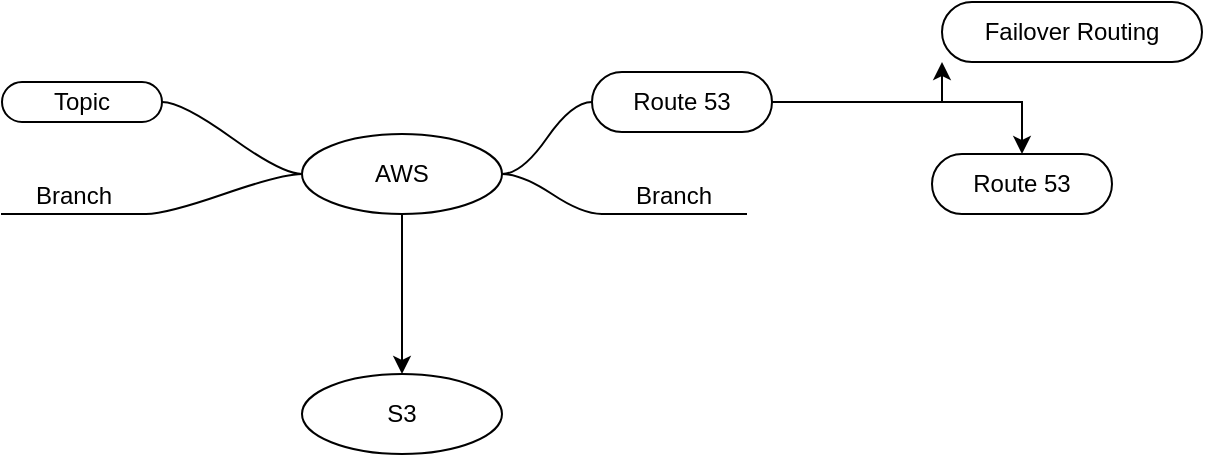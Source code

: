 <mxfile version="20.2.5" type="github"><diagram id="dn0aJ2lBILVWxLDr2Y0J" name="Page-1"><mxGraphModel dx="3338" dy="1449" grid="0" gridSize="10" guides="1" tooltips="1" connect="1" arrows="1" fold="1" page="0" pageScale="1" pageWidth="850" pageHeight="1100" math="0" shadow="0"><root><mxCell id="0"/><mxCell id="1" parent="0"/><mxCell id="amv6Bv_DKFXaXTUwsdWB-2" value="" style="edgeStyle=entityRelationEdgeStyle;startArrow=none;endArrow=none;segment=10;curved=1;rounded=0;" edge="1" parent="1" source="amv6Bv_DKFXaXTUwsdWB-7" target="amv6Bv_DKFXaXTUwsdWB-10"><mxGeometry relative="1" as="geometry"/></mxCell><mxCell id="amv6Bv_DKFXaXTUwsdWB-3" value="" style="edgeStyle=entityRelationEdgeStyle;startArrow=none;endArrow=none;segment=10;curved=1;rounded=0;" edge="1" parent="1" source="amv6Bv_DKFXaXTUwsdWB-7" target="amv6Bv_DKFXaXTUwsdWB-11"><mxGeometry relative="1" as="geometry"/></mxCell><mxCell id="amv6Bv_DKFXaXTUwsdWB-4" value="" style="edgeStyle=entityRelationEdgeStyle;startArrow=none;endArrow=none;segment=10;curved=1;rounded=0;" edge="1" parent="1" source="amv6Bv_DKFXaXTUwsdWB-7" target="amv6Bv_DKFXaXTUwsdWB-12"><mxGeometry relative="1" as="geometry"/></mxCell><mxCell id="amv6Bv_DKFXaXTUwsdWB-5" value="" style="edgeStyle=entityRelationEdgeStyle;startArrow=none;endArrow=none;segment=10;curved=1;rounded=0;" edge="1" parent="1" source="amv6Bv_DKFXaXTUwsdWB-7" target="amv6Bv_DKFXaXTUwsdWB-13"><mxGeometry relative="1" as="geometry"/></mxCell><mxCell id="amv6Bv_DKFXaXTUwsdWB-6" value="" style="edgeStyle=orthogonalEdgeStyle;rounded=0;orthogonalLoop=1;jettySize=auto;html=1;" edge="1" parent="1" source="amv6Bv_DKFXaXTUwsdWB-7" target="amv6Bv_DKFXaXTUwsdWB-16"><mxGeometry relative="1" as="geometry"/></mxCell><mxCell id="amv6Bv_DKFXaXTUwsdWB-7" value="AWS" style="ellipse;whiteSpace=wrap;html=1;align=center;treeFolding=1;treeMoving=1;newEdgeStyle={&quot;edgeStyle&quot;:&quot;entityRelationEdgeStyle&quot;,&quot;startArrow&quot;:&quot;none&quot;,&quot;endArrow&quot;:&quot;none&quot;,&quot;segment&quot;:10,&quot;curved&quot;:1};" vertex="1" parent="1"><mxGeometry x="310" y="156" width="100" height="40" as="geometry"/></mxCell><mxCell id="amv6Bv_DKFXaXTUwsdWB-8" value="" style="edgeStyle=orthogonalEdgeStyle;rounded=0;orthogonalLoop=1;jettySize=auto;html=1;" edge="1" parent="1" source="amv6Bv_DKFXaXTUwsdWB-10" target="amv6Bv_DKFXaXTUwsdWB-14"><mxGeometry relative="1" as="geometry"><Array as="points"><mxPoint x="630" y="140"/></Array></mxGeometry></mxCell><mxCell id="amv6Bv_DKFXaXTUwsdWB-9" value="" style="edgeStyle=orthogonalEdgeStyle;rounded=0;orthogonalLoop=1;jettySize=auto;html=1;" edge="1" parent="1" source="amv6Bv_DKFXaXTUwsdWB-10" target="amv6Bv_DKFXaXTUwsdWB-15"><mxGeometry relative="1" as="geometry"><Array as="points"><mxPoint x="670" y="140"/></Array></mxGeometry></mxCell><mxCell id="amv6Bv_DKFXaXTUwsdWB-10" value="Route 53" style="whiteSpace=wrap;html=1;rounded=1;arcSize=50;align=center;verticalAlign=middle;strokeWidth=1;autosize=1;spacing=4;treeFolding=1;treeMoving=1;newEdgeStyle={&quot;edgeStyle&quot;:&quot;entityRelationEdgeStyle&quot;,&quot;startArrow&quot;:&quot;none&quot;,&quot;endArrow&quot;:&quot;none&quot;,&quot;segment&quot;:10,&quot;curved&quot;:1};" vertex="1" parent="1"><mxGeometry x="455" y="125" width="90" height="30" as="geometry"/></mxCell><mxCell id="amv6Bv_DKFXaXTUwsdWB-11" value="Branch" style="whiteSpace=wrap;html=1;shape=partialRectangle;top=0;left=0;bottom=1;right=0;points=[[0,1],[1,1]];fillColor=none;align=center;verticalAlign=bottom;routingCenterY=0.5;snapToPoint=1;autosize=1;treeFolding=1;treeMoving=1;newEdgeStyle={&quot;edgeStyle&quot;:&quot;entityRelationEdgeStyle&quot;,&quot;startArrow&quot;:&quot;none&quot;,&quot;endArrow&quot;:&quot;none&quot;,&quot;segment&quot;:10,&quot;curved&quot;:1};" vertex="1" parent="1"><mxGeometry x="460" y="170" width="72" height="26" as="geometry"/></mxCell><mxCell id="amv6Bv_DKFXaXTUwsdWB-12" value="Topic" style="whiteSpace=wrap;html=1;rounded=1;arcSize=50;align=center;verticalAlign=middle;strokeWidth=1;autosize=1;spacing=4;treeFolding=1;treeMoving=1;newEdgeStyle={&quot;edgeStyle&quot;:&quot;entityRelationEdgeStyle&quot;,&quot;startArrow&quot;:&quot;none&quot;,&quot;endArrow&quot;:&quot;none&quot;,&quot;segment&quot;:10,&quot;curved&quot;:1};" vertex="1" parent="1"><mxGeometry x="160" y="130" width="80" height="20" as="geometry"/></mxCell><mxCell id="amv6Bv_DKFXaXTUwsdWB-13" value="Branch" style="whiteSpace=wrap;html=1;shape=partialRectangle;top=0;left=0;bottom=1;right=0;points=[[0,1],[1,1]];fillColor=none;align=center;verticalAlign=bottom;routingCenterY=0.5;snapToPoint=1;autosize=1;treeFolding=1;treeMoving=1;newEdgeStyle={&quot;edgeStyle&quot;:&quot;entityRelationEdgeStyle&quot;,&quot;startArrow&quot;:&quot;none&quot;,&quot;endArrow&quot;:&quot;none&quot;,&quot;segment&quot;:10,&quot;curved&quot;:1};" vertex="1" parent="1"><mxGeometry x="160" y="170" width="72" height="26" as="geometry"/></mxCell><mxCell id="amv6Bv_DKFXaXTUwsdWB-14" value="Failover Routing" style="whiteSpace=wrap;html=1;rounded=1;arcSize=50;align=center;verticalAlign=middle;strokeWidth=1;autosize=1;spacing=4;treeFolding=1;treeMoving=1;newEdgeStyle={&quot;edgeStyle&quot;:&quot;entityRelationEdgeStyle&quot;,&quot;startArrow&quot;:&quot;none&quot;,&quot;endArrow&quot;:&quot;none&quot;,&quot;segment&quot;:10,&quot;curved&quot;:1};" vertex="1" parent="1"><mxGeometry x="630" y="90" width="130" height="30" as="geometry"/></mxCell><mxCell id="amv6Bv_DKFXaXTUwsdWB-15" value="Route 53" style="whiteSpace=wrap;html=1;rounded=1;arcSize=50;align=center;verticalAlign=middle;strokeWidth=1;autosize=1;spacing=4;treeFolding=1;treeMoving=1;newEdgeStyle={&quot;edgeStyle&quot;:&quot;entityRelationEdgeStyle&quot;,&quot;startArrow&quot;:&quot;none&quot;,&quot;endArrow&quot;:&quot;none&quot;,&quot;segment&quot;:10,&quot;curved&quot;:1};" vertex="1" parent="1"><mxGeometry x="625" y="166" width="90" height="30" as="geometry"/></mxCell><mxCell id="amv6Bv_DKFXaXTUwsdWB-16" value="S3" style="ellipse;whiteSpace=wrap;html=1;align=center;treeFolding=1;treeMoving=1;newEdgeStyle={&quot;edgeStyle&quot;:&quot;entityRelationEdgeStyle&quot;,&quot;startArrow&quot;:&quot;none&quot;,&quot;endArrow&quot;:&quot;none&quot;,&quot;segment&quot;:10,&quot;curved&quot;:1};" vertex="1" parent="1"><mxGeometry x="310" y="276" width="100" height="40" as="geometry"/></mxCell></root></mxGraphModel></diagram></mxfile>